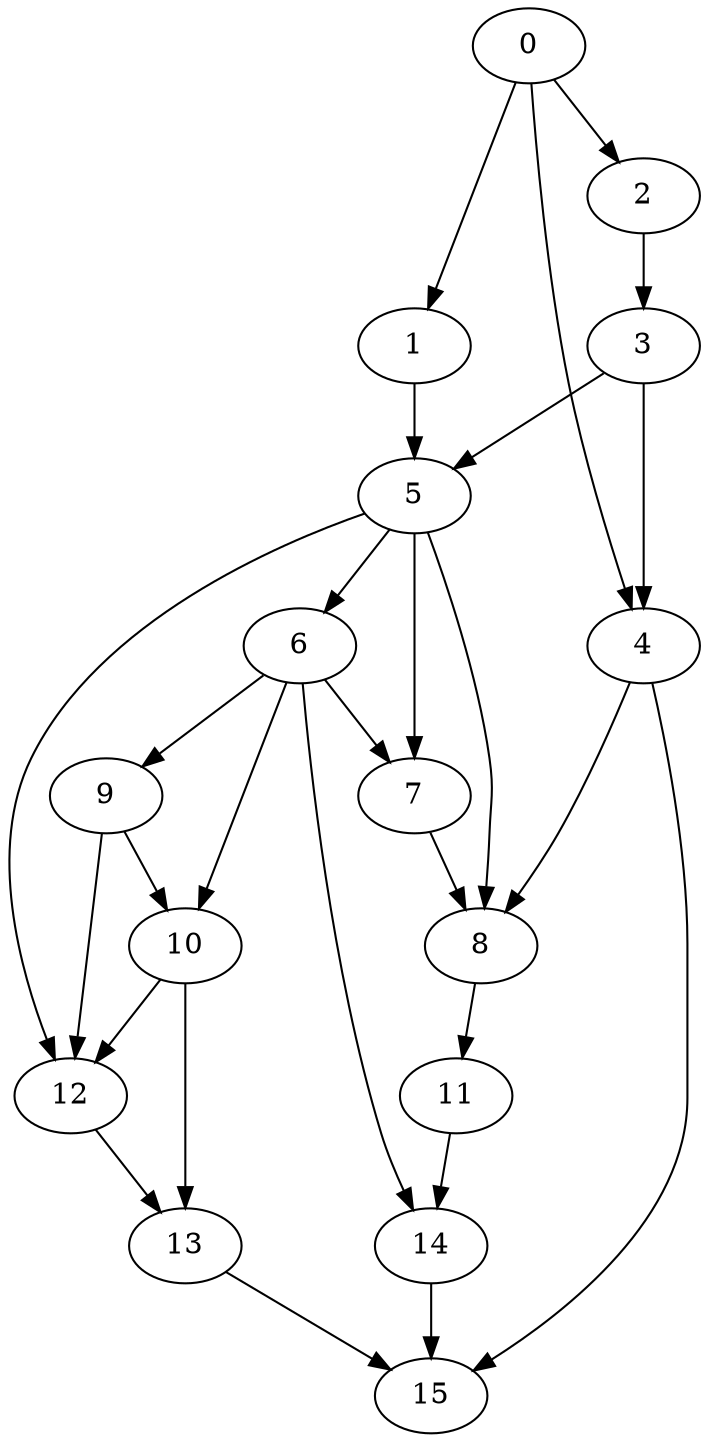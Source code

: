 digraph G {
    0 -> {1 2 4}
    1 -> 5
    2 -> 3
    3 -> {4 5}
    4 -> {8 15}
    5 -> {6 7 8 12}
    6 -> {7 9 10 14}
    7 -> 8
    8 -> 11
    9 -> {10 12}
    10 -> {12 13}
    11 -> 14
    12 -> 13
    13 -> 15
    14 -> 15
}